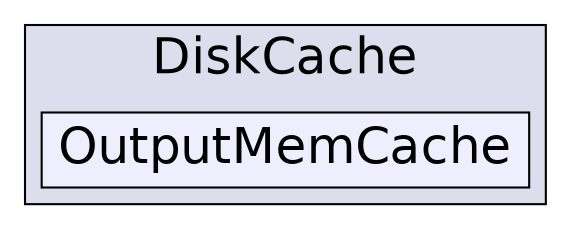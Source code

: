digraph "C:/Users/nathanael/Documents/resizer/Plugins/DiskCache/OutputMemCache" {
  compound=true
  node [ fontsize="24", fontname="Helvetica"];
  edge [ labelfontsize="24", labelfontname="Helvetica"];
  subgraph clusterdir_c40d1be011819c7d3f0b5389486b8856 {
    graph [ bgcolor="#ddddee", pencolor="black", label="DiskCache" fontname="Helvetica", fontsize="24", URL="dir_c40d1be011819c7d3f0b5389486b8856.html"]
  dir_3a74a5300825498daa238edbb47af0bf [shape=box, label="OutputMemCache", style="filled", fillcolor="#eeeeff", pencolor="black", URL="dir_3a74a5300825498daa238edbb47af0bf.html"];
  }
}
